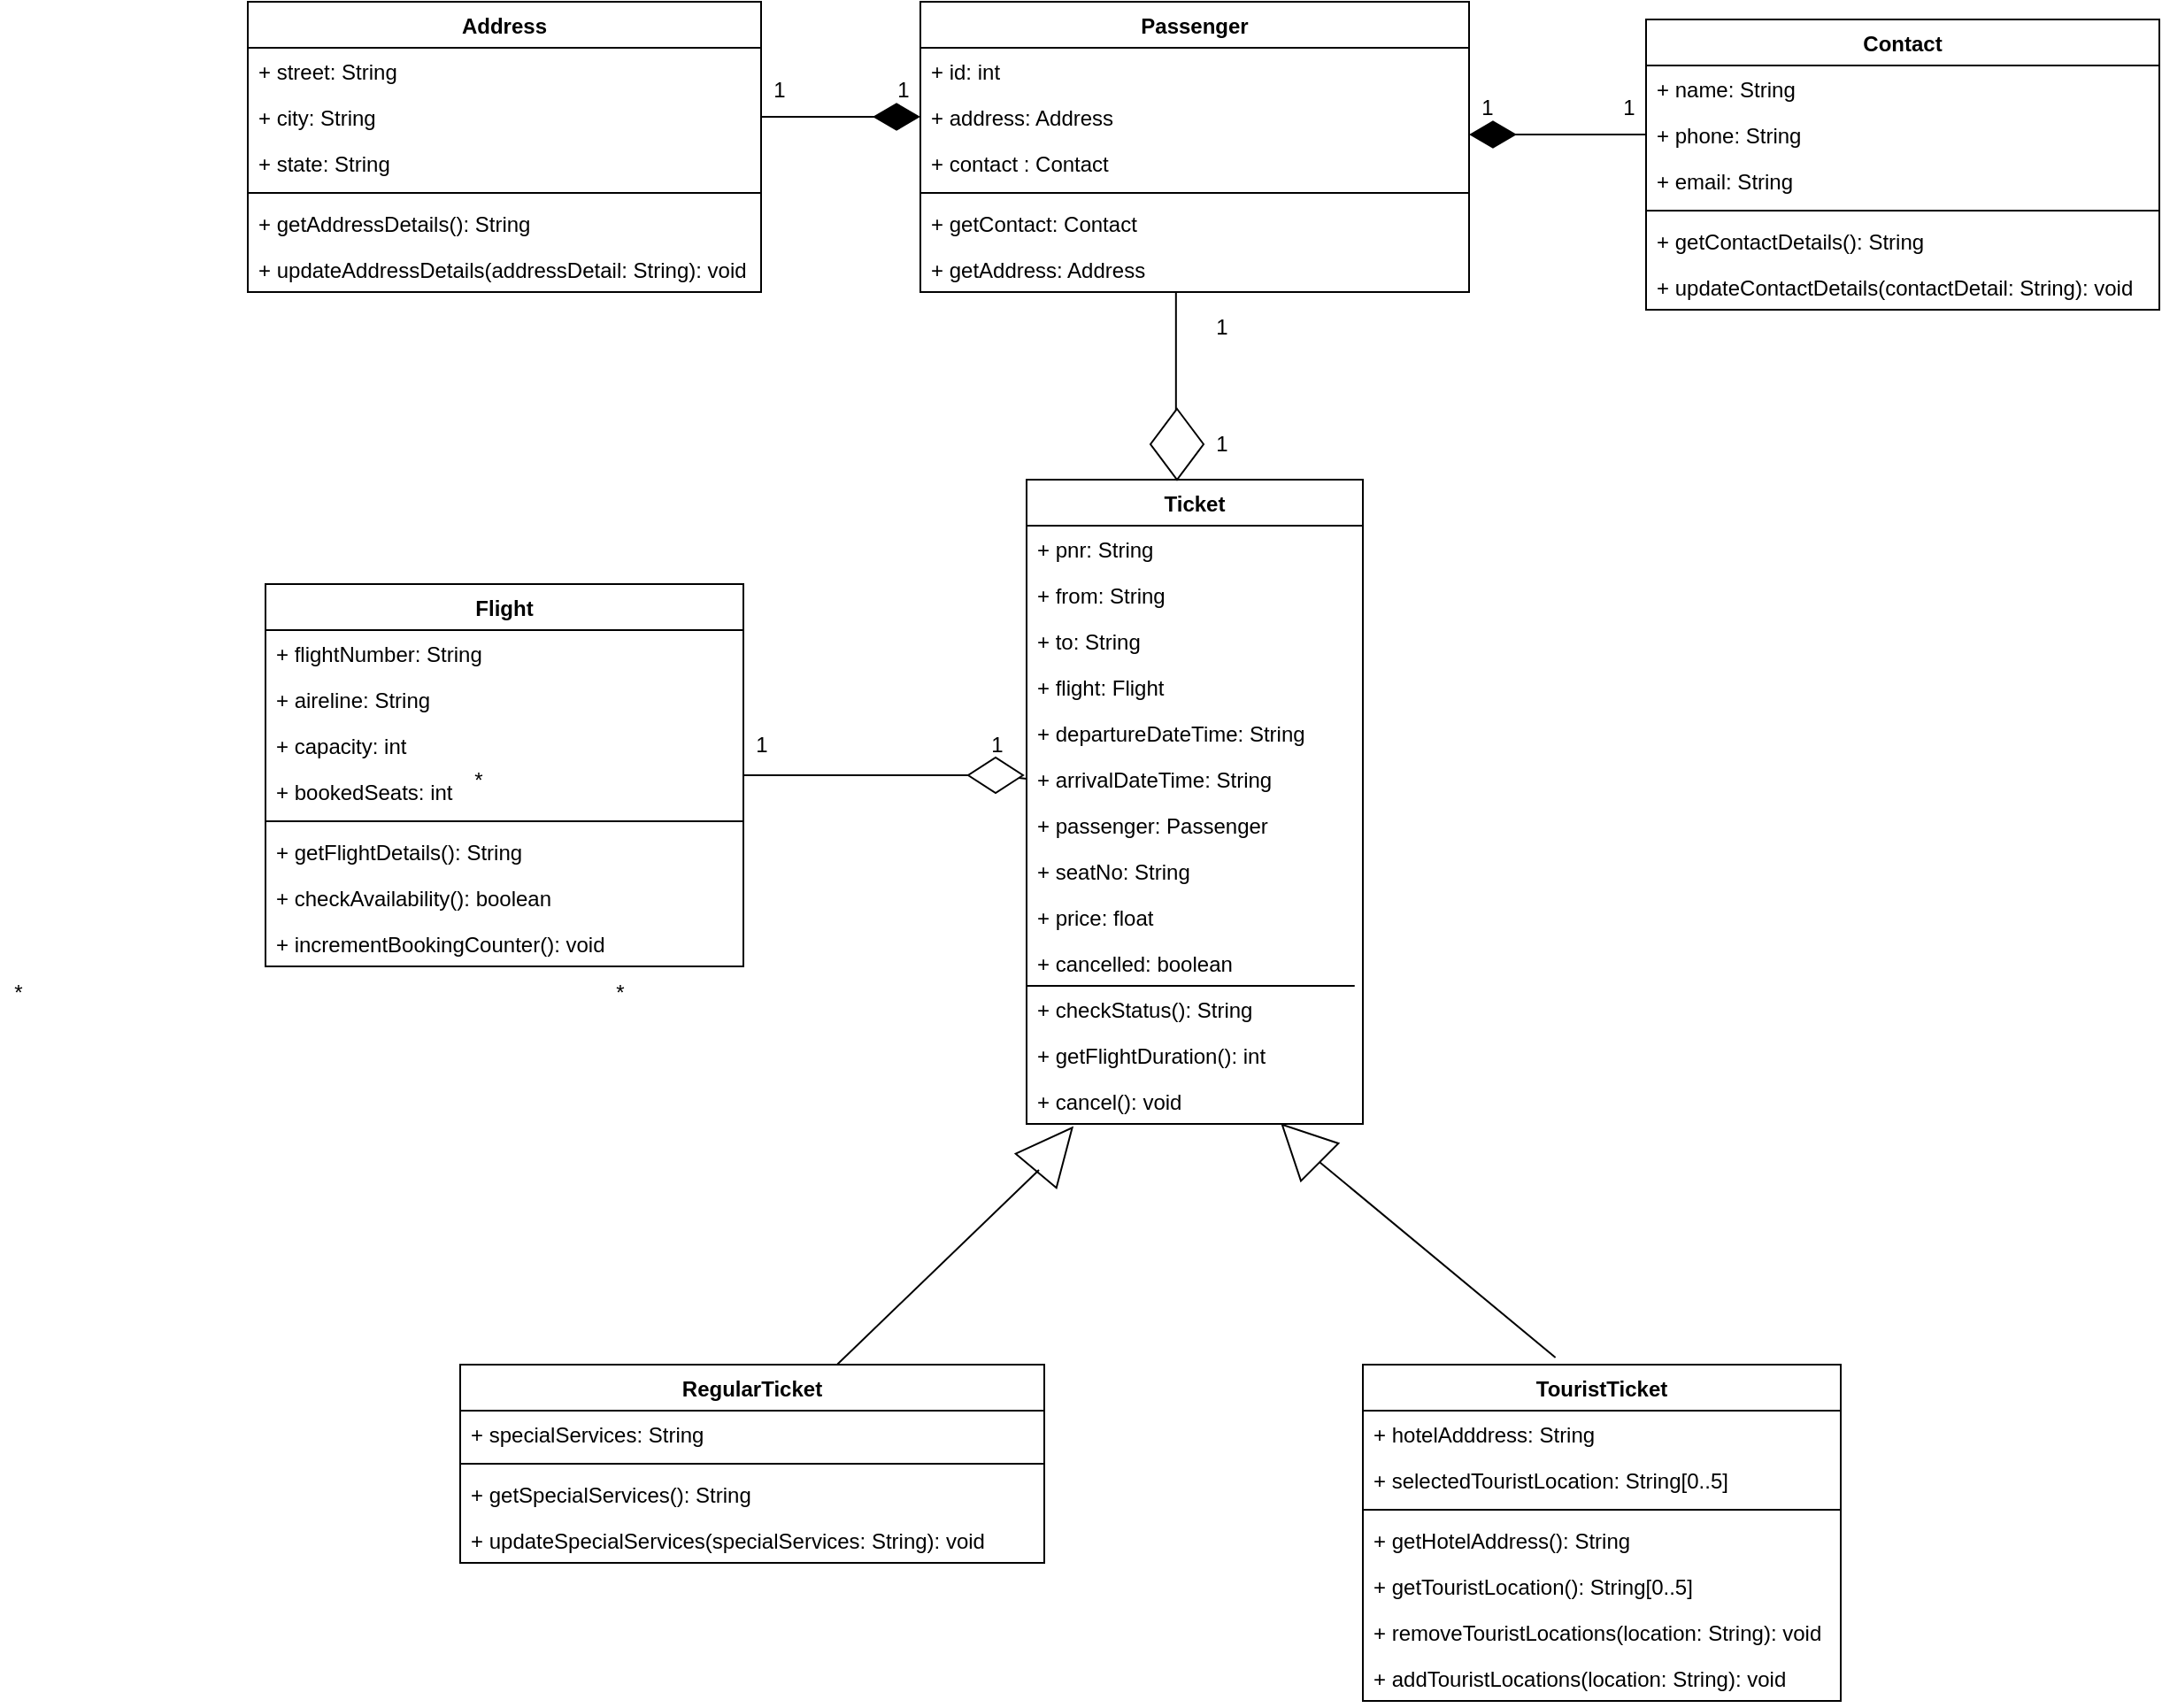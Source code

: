 <mxfile version="14.6.0" type="device"><diagram id="U531J4IuLClMhtPC4fRp" name="Page-1"><mxGraphModel dx="1504" dy="1814" grid="1" gridSize="10" guides="1" tooltips="1" connect="1" arrows="1" fold="1" page="1" pageScale="1" pageWidth="827" pageHeight="1169" math="0" shadow="0"><root><mxCell id="0"/><mxCell id="1" parent="0"/><mxCell id="fbQUe3Yp5nzjCFqMc9XD-2" value="RegularTicket" style="swimlane;fontStyle=1;align=center;verticalAlign=top;childLayout=stackLayout;horizontal=1;startSize=26;horizontalStack=0;resizeParent=1;resizeParentMax=0;resizeLast=0;collapsible=1;marginBottom=0;" parent="1" vertex="1"><mxGeometry x="550" y="490" width="330" height="112" as="geometry"><mxRectangle x="200" y="120" width="80" height="26" as="alternateBounds"/></mxGeometry></mxCell><mxCell id="fbQUe3Yp5nzjCFqMc9XD-11" value="+ specialServices: String" style="text;strokeColor=none;fillColor=none;align=left;verticalAlign=top;spacingLeft=4;spacingRight=4;overflow=hidden;rotatable=0;points=[[0,0.5],[1,0.5]];portConstraint=eastwest;" parent="fbQUe3Yp5nzjCFqMc9XD-2" vertex="1"><mxGeometry y="26" width="330" height="26" as="geometry"/></mxCell><mxCell id="fbQUe3Yp5nzjCFqMc9XD-4" value="" style="line;strokeWidth=1;fillColor=none;align=left;verticalAlign=middle;spacingTop=-1;spacingLeft=3;spacingRight=3;rotatable=0;labelPosition=right;points=[];portConstraint=eastwest;" parent="fbQUe3Yp5nzjCFqMc9XD-2" vertex="1"><mxGeometry y="52" width="330" height="8" as="geometry"/></mxCell><mxCell id="fbQUe3Yp5nzjCFqMc9XD-13" value="+ getSpecialServices(): String" style="text;strokeColor=none;fillColor=none;align=left;verticalAlign=top;spacingLeft=4;spacingRight=4;overflow=hidden;rotatable=0;points=[[0,0.5],[1,0.5]];portConstraint=eastwest;" parent="fbQUe3Yp5nzjCFqMc9XD-2" vertex="1"><mxGeometry y="60" width="330" height="26" as="geometry"/></mxCell><mxCell id="fbQUe3Yp5nzjCFqMc9XD-14" value="+ updateSpecialServices(specialServices: String): void" style="text;strokeColor=none;fillColor=none;align=left;verticalAlign=top;spacingLeft=4;spacingRight=4;overflow=hidden;rotatable=0;points=[[0,0.5],[1,0.5]];portConstraint=eastwest;" parent="fbQUe3Yp5nzjCFqMc9XD-2" vertex="1"><mxGeometry y="86" width="330" height="26" as="geometry"/></mxCell><mxCell id="C2fPwORqapMJ2270VnLa-17" value="*" style="text;html=1;align=center;verticalAlign=middle;resizable=0;points=[];autosize=1;" parent="1" vertex="1"><mxGeometry x="290" y="270" width="20" height="20" as="geometry"/></mxCell><mxCell id="C2fPwORqapMJ2270VnLa-18" value="*" style="text;html=1;align=center;verticalAlign=middle;resizable=0;points=[];autosize=1;" parent="1" vertex="1"><mxGeometry x="630" y="270" width="20" height="20" as="geometry"/></mxCell><mxCell id="C2fPwORqapMJ2270VnLa-19" value="*" style="text;html=1;align=center;verticalAlign=middle;resizable=0;points=[];autosize=1;" parent="1" vertex="1"><mxGeometry x="550" y="150" width="20" height="20" as="geometry"/></mxCell><mxCell id="fbQUe3Yp5nzjCFqMc9XD-28" value="Ticket" style="swimlane;fontStyle=1;align=center;verticalAlign=top;childLayout=stackLayout;horizontal=1;startSize=26;horizontalStack=0;resizeParent=1;resizeParentMax=0;resizeLast=0;collapsible=1;marginBottom=0;" parent="1" vertex="1"><mxGeometry x="870" y="-10" width="190" height="364" as="geometry"><mxRectangle x="200" y="120" width="80" height="26" as="alternateBounds"/></mxGeometry></mxCell><mxCell id="fbQUe3Yp5nzjCFqMc9XD-44" value="+ pnr: String" style="text;strokeColor=none;fillColor=none;align=left;verticalAlign=top;spacingLeft=4;spacingRight=4;overflow=hidden;rotatable=0;points=[[0,0.5],[1,0.5]];portConstraint=eastwest;" parent="fbQUe3Yp5nzjCFqMc9XD-28" vertex="1"><mxGeometry y="26" width="190" height="26" as="geometry"/></mxCell><mxCell id="fbQUe3Yp5nzjCFqMc9XD-46" value="+ from: String" style="text;strokeColor=none;fillColor=none;align=left;verticalAlign=top;spacingLeft=4;spacingRight=4;overflow=hidden;rotatable=0;points=[[0,0.5],[1,0.5]];portConstraint=eastwest;" parent="fbQUe3Yp5nzjCFqMc9XD-28" vertex="1"><mxGeometry y="52" width="190" height="26" as="geometry"/></mxCell><mxCell id="HwSfC-7RBOoew3lXYtMO-12" value="+ to: String" style="text;strokeColor=none;fillColor=none;align=left;verticalAlign=top;spacingLeft=4;spacingRight=4;overflow=hidden;rotatable=0;points=[[0,0.5],[1,0.5]];portConstraint=eastwest;" vertex="1" parent="fbQUe3Yp5nzjCFqMc9XD-28"><mxGeometry y="78" width="190" height="26" as="geometry"/></mxCell><mxCell id="HwSfC-7RBOoew3lXYtMO-13" value="+ flight: Flight" style="text;strokeColor=none;fillColor=none;align=left;verticalAlign=top;spacingLeft=4;spacingRight=4;overflow=hidden;rotatable=0;points=[[0,0.5],[1,0.5]];portConstraint=eastwest;" vertex="1" parent="fbQUe3Yp5nzjCFqMc9XD-28"><mxGeometry y="104" width="190" height="26" as="geometry"/></mxCell><mxCell id="HwSfC-7RBOoew3lXYtMO-14" value="+ departureDateTime: String" style="text;strokeColor=none;fillColor=none;align=left;verticalAlign=top;spacingLeft=4;spacingRight=4;overflow=hidden;rotatable=0;points=[[0,0.5],[1,0.5]];portConstraint=eastwest;" vertex="1" parent="fbQUe3Yp5nzjCFqMc9XD-28"><mxGeometry y="130" width="190" height="26" as="geometry"/></mxCell><mxCell id="HwSfC-7RBOoew3lXYtMO-15" value="+ arrivalDateTime: String" style="text;strokeColor=none;fillColor=none;align=left;verticalAlign=top;spacingLeft=4;spacingRight=4;overflow=hidden;rotatable=0;points=[[0,0.5],[1,0.5]];portConstraint=eastwest;" vertex="1" parent="fbQUe3Yp5nzjCFqMc9XD-28"><mxGeometry y="156" width="190" height="26" as="geometry"/></mxCell><mxCell id="fbQUe3Yp5nzjCFqMc9XD-45" value="+ passenger: Passenger" style="text;strokeColor=none;fillColor=none;align=left;verticalAlign=top;spacingLeft=4;spacingRight=4;overflow=hidden;rotatable=0;points=[[0,0.5],[1,0.5]];portConstraint=eastwest;" parent="fbQUe3Yp5nzjCFqMc9XD-28" vertex="1"><mxGeometry y="182" width="190" height="26" as="geometry"/></mxCell><mxCell id="HwSfC-7RBOoew3lXYtMO-16" value="+ seatNo: String" style="text;strokeColor=none;fillColor=none;align=left;verticalAlign=top;spacingLeft=4;spacingRight=4;overflow=hidden;rotatable=0;points=[[0,0.5],[1,0.5]];portConstraint=eastwest;" vertex="1" parent="fbQUe3Yp5nzjCFqMc9XD-28"><mxGeometry y="208" width="190" height="26" as="geometry"/></mxCell><mxCell id="HwSfC-7RBOoew3lXYtMO-17" value="+ price: float" style="text;strokeColor=none;fillColor=none;align=left;verticalAlign=top;spacingLeft=4;spacingRight=4;overflow=hidden;rotatable=0;points=[[0,0.5],[1,0.5]];portConstraint=eastwest;" vertex="1" parent="fbQUe3Yp5nzjCFqMc9XD-28"><mxGeometry y="234" width="190" height="26" as="geometry"/></mxCell><mxCell id="HwSfC-7RBOoew3lXYtMO-20" value="+ cancelled: boolean" style="text;strokeColor=none;fillColor=none;align=left;verticalAlign=top;spacingLeft=4;spacingRight=4;overflow=hidden;rotatable=0;points=[[0,0.5],[1,0.5]];portConstraint=eastwest;" vertex="1" parent="fbQUe3Yp5nzjCFqMc9XD-28"><mxGeometry y="260" width="190" height="26" as="geometry"/></mxCell><mxCell id="HwSfC-7RBOoew3lXYtMO-21" value="+ checkStatus(): String" style="text;strokeColor=none;fillColor=none;align=left;verticalAlign=top;spacingLeft=4;spacingRight=4;overflow=hidden;rotatable=0;points=[[0,0.5],[1,0.5]];portConstraint=eastwest;" vertex="1" parent="fbQUe3Yp5nzjCFqMc9XD-28"><mxGeometry y="286" width="190" height="26" as="geometry"/></mxCell><mxCell id="HwSfC-7RBOoew3lXYtMO-26" value="" style="endArrow=none;html=1;" edge="1" parent="fbQUe3Yp5nzjCFqMc9XD-28" source="HwSfC-7RBOoew3lXYtMO-21"><mxGeometry width="50" height="50" relative="1" as="geometry"><mxPoint x="80" y="336" as="sourcePoint"/><mxPoint x="130" y="286" as="targetPoint"/><Array as="points"><mxPoint y="286"/><mxPoint x="190" y="286"/></Array></mxGeometry></mxCell><mxCell id="HwSfC-7RBOoew3lXYtMO-24" value="+ getFlightDuration(): int" style="text;strokeColor=none;fillColor=none;align=left;verticalAlign=top;spacingLeft=4;spacingRight=4;overflow=hidden;rotatable=0;points=[[0,0.5],[1,0.5]];portConstraint=eastwest;" vertex="1" parent="fbQUe3Yp5nzjCFqMc9XD-28"><mxGeometry y="312" width="190" height="26" as="geometry"/></mxCell><mxCell id="HwSfC-7RBOoew3lXYtMO-25" value="+ cancel(): void" style="text;strokeColor=none;fillColor=none;align=left;verticalAlign=top;spacingLeft=4;spacingRight=4;overflow=hidden;rotatable=0;points=[[0,0.5],[1,0.5]];portConstraint=eastwest;" vertex="1" parent="fbQUe3Yp5nzjCFqMc9XD-28"><mxGeometry y="338" width="190" height="26" as="geometry"/></mxCell><mxCell id="C2fPwORqapMJ2270VnLa-21" value="Passenger" style="swimlane;fontStyle=1;align=center;verticalAlign=top;childLayout=stackLayout;horizontal=1;startSize=26;horizontalStack=0;resizeParent=1;resizeParentMax=0;resizeLast=0;collapsible=1;marginBottom=0;" parent="1" vertex="1"><mxGeometry x="810" y="-280" width="310" height="164" as="geometry"><mxRectangle x="200" y="120" width="80" height="26" as="alternateBounds"/></mxGeometry></mxCell><mxCell id="C2fPwORqapMJ2270VnLa-22" value="+ id: int" style="text;strokeColor=none;fillColor=none;align=left;verticalAlign=top;spacingLeft=4;spacingRight=4;overflow=hidden;rotatable=0;points=[[0,0.5],[1,0.5]];portConstraint=eastwest;" parent="C2fPwORqapMJ2270VnLa-21" vertex="1"><mxGeometry y="26" width="310" height="26" as="geometry"/></mxCell><mxCell id="C2fPwORqapMJ2270VnLa-60" value="+ address: Address" style="text;strokeColor=none;fillColor=none;align=left;verticalAlign=top;spacingLeft=4;spacingRight=4;overflow=hidden;rotatable=0;points=[[0,0.5],[1,0.5]];portConstraint=eastwest;" parent="C2fPwORqapMJ2270VnLa-21" vertex="1"><mxGeometry y="52" width="310" height="26" as="geometry"/></mxCell><mxCell id="C2fPwORqapMJ2270VnLa-25" value="+ contact : Contact" style="text;strokeColor=none;fillColor=none;align=left;verticalAlign=top;spacingLeft=4;spacingRight=4;overflow=hidden;rotatable=0;points=[[0,0.5],[1,0.5]];portConstraint=eastwest;" parent="C2fPwORqapMJ2270VnLa-21" vertex="1"><mxGeometry y="78" width="310" height="26" as="geometry"/></mxCell><mxCell id="C2fPwORqapMJ2270VnLa-30" value="" style="line;strokeWidth=1;fillColor=none;align=left;verticalAlign=middle;spacingTop=-1;spacingLeft=3;spacingRight=3;rotatable=0;labelPosition=right;points=[];portConstraint=eastwest;" parent="C2fPwORqapMJ2270VnLa-21" vertex="1"><mxGeometry y="104" width="310" height="8" as="geometry"/></mxCell><mxCell id="C2fPwORqapMJ2270VnLa-31" value="+ getContact: Contact" style="text;strokeColor=none;fillColor=none;align=left;verticalAlign=top;spacingLeft=4;spacingRight=4;overflow=hidden;rotatable=0;points=[[0,0.5],[1,0.5]];portConstraint=eastwest;" parent="C2fPwORqapMJ2270VnLa-21" vertex="1"><mxGeometry y="112" width="310" height="26" as="geometry"/></mxCell><mxCell id="C2fPwORqapMJ2270VnLa-33" value="+ getAddress: Address" style="text;strokeColor=none;fillColor=none;align=left;verticalAlign=top;spacingLeft=4;spacingRight=4;overflow=hidden;rotatable=0;points=[[0,0.5],[1,0.5]];portConstraint=eastwest;" parent="C2fPwORqapMJ2270VnLa-21" vertex="1"><mxGeometry y="138" width="310" height="26" as="geometry"/></mxCell><mxCell id="fbQUe3Yp5nzjCFqMc9XD-47" value="Flight" style="swimlane;fontStyle=1;align=center;verticalAlign=top;childLayout=stackLayout;horizontal=1;startSize=26;horizontalStack=0;resizeParent=1;resizeParentMax=0;resizeLast=0;collapsible=1;marginBottom=0;" parent="1" vertex="1"><mxGeometry x="440" y="49" width="270" height="216" as="geometry"><mxRectangle x="200" y="120" width="80" height="26" as="alternateBounds"/></mxGeometry></mxCell><mxCell id="fbQUe3Yp5nzjCFqMc9XD-55" value="+ flightNumber: String" style="text;strokeColor=none;fillColor=none;align=left;verticalAlign=top;spacingLeft=4;spacingRight=4;overflow=hidden;rotatable=0;points=[[0,0.5],[1,0.5]];portConstraint=eastwest;" parent="fbQUe3Yp5nzjCFqMc9XD-47" vertex="1"><mxGeometry y="26" width="270" height="26" as="geometry"/></mxCell><mxCell id="fbQUe3Yp5nzjCFqMc9XD-63" value="+ aireline: String" style="text;strokeColor=none;fillColor=none;align=left;verticalAlign=top;spacingLeft=4;spacingRight=4;overflow=hidden;rotatable=0;points=[[0,0.5],[1,0.5]];portConstraint=eastwest;" parent="fbQUe3Yp5nzjCFqMc9XD-47" vertex="1"><mxGeometry y="52" width="270" height="26" as="geometry"/></mxCell><mxCell id="fbQUe3Yp5nzjCFqMc9XD-64" value="+ capacity: int" style="text;strokeColor=none;fillColor=none;align=left;verticalAlign=top;spacingLeft=4;spacingRight=4;overflow=hidden;rotatable=0;points=[[0,0.5],[1,0.5]];portConstraint=eastwest;" parent="fbQUe3Yp5nzjCFqMc9XD-47" vertex="1"><mxGeometry y="78" width="270" height="26" as="geometry"/></mxCell><mxCell id="C2fPwORqapMJ2270VnLa-12" value="+ bookedSeats: int" style="text;strokeColor=none;fillColor=none;align=left;verticalAlign=top;spacingLeft=4;spacingRight=4;overflow=hidden;rotatable=0;points=[[0,0.5],[1,0.5]];portConstraint=eastwest;" parent="fbQUe3Yp5nzjCFqMc9XD-47" vertex="1"><mxGeometry y="104" width="270" height="26" as="geometry"/></mxCell><mxCell id="fbQUe3Yp5nzjCFqMc9XD-56" value="" style="line;strokeWidth=1;fillColor=none;align=left;verticalAlign=middle;spacingTop=-1;spacingLeft=3;spacingRight=3;rotatable=0;labelPosition=right;points=[];portConstraint=eastwest;" parent="fbQUe3Yp5nzjCFqMc9XD-47" vertex="1"><mxGeometry y="130" width="270" height="8" as="geometry"/></mxCell><mxCell id="fbQUe3Yp5nzjCFqMc9XD-61" value="+ getFlightDetails(): String" style="text;strokeColor=none;fillColor=none;align=left;verticalAlign=top;spacingLeft=4;spacingRight=4;overflow=hidden;rotatable=0;points=[[0,0.5],[1,0.5]];portConstraint=eastwest;" parent="fbQUe3Yp5nzjCFqMc9XD-47" vertex="1"><mxGeometry y="138" width="270" height="26" as="geometry"/></mxCell><mxCell id="fbQUe3Yp5nzjCFqMc9XD-65" value="+ checkAvailability(): boolean" style="text;strokeColor=none;fillColor=none;align=left;verticalAlign=top;spacingLeft=4;spacingRight=4;overflow=hidden;rotatable=0;points=[[0,0.5],[1,0.5]];portConstraint=eastwest;" parent="fbQUe3Yp5nzjCFqMc9XD-47" vertex="1"><mxGeometry y="164" width="270" height="26" as="geometry"/></mxCell><mxCell id="fbQUe3Yp5nzjCFqMc9XD-66" value="+ incrementBookingCounter(): void" style="text;strokeColor=none;fillColor=none;align=left;verticalAlign=top;spacingLeft=4;spacingRight=4;overflow=hidden;rotatable=0;points=[[0,0.5],[1,0.5]];portConstraint=eastwest;" parent="fbQUe3Yp5nzjCFqMc9XD-47" vertex="1"><mxGeometry y="190" width="270" height="26" as="geometry"/></mxCell><mxCell id="C2fPwORqapMJ2270VnLa-52" value="Address" style="swimlane;fontStyle=1;align=center;verticalAlign=top;childLayout=stackLayout;horizontal=1;startSize=26;horizontalStack=0;resizeParent=1;resizeParentMax=0;resizeLast=0;collapsible=1;marginBottom=0;" parent="1" vertex="1"><mxGeometry x="430" y="-280" width="290" height="164" as="geometry"><mxRectangle x="200" y="120" width="80" height="26" as="alternateBounds"/></mxGeometry></mxCell><mxCell id="C2fPwORqapMJ2270VnLa-26" value="+ street: String" style="text;strokeColor=none;fillColor=none;align=left;verticalAlign=top;spacingLeft=4;spacingRight=4;overflow=hidden;rotatable=0;points=[[0,0.5],[1,0.5]];portConstraint=eastwest;" parent="C2fPwORqapMJ2270VnLa-52" vertex="1"><mxGeometry y="26" width="290" height="26" as="geometry"/></mxCell><mxCell id="C2fPwORqapMJ2270VnLa-27" value="+ city: String" style="text;strokeColor=none;fillColor=none;align=left;verticalAlign=top;spacingLeft=4;spacingRight=4;overflow=hidden;rotatable=0;points=[[0,0.5],[1,0.5]];portConstraint=eastwest;" parent="C2fPwORqapMJ2270VnLa-52" vertex="1"><mxGeometry y="52" width="290" height="26" as="geometry"/></mxCell><mxCell id="C2fPwORqapMJ2270VnLa-28" value="+ state: String" style="text;strokeColor=none;fillColor=none;align=left;verticalAlign=top;spacingLeft=4;spacingRight=4;overflow=hidden;rotatable=0;points=[[0,0.5],[1,0.5]];portConstraint=eastwest;" parent="C2fPwORqapMJ2270VnLa-52" vertex="1"><mxGeometry y="78" width="290" height="26" as="geometry"/></mxCell><mxCell id="C2fPwORqapMJ2270VnLa-54" value="" style="line;strokeWidth=1;fillColor=none;align=left;verticalAlign=middle;spacingTop=-1;spacingLeft=3;spacingRight=3;rotatable=0;labelPosition=right;points=[];portConstraint=eastwest;" parent="C2fPwORqapMJ2270VnLa-52" vertex="1"><mxGeometry y="104" width="290" height="8" as="geometry"/></mxCell><mxCell id="C2fPwORqapMJ2270VnLa-32" value="+ getAddressDetails(): String" style="text;strokeColor=none;fillColor=none;align=left;verticalAlign=top;spacingLeft=4;spacingRight=4;overflow=hidden;rotatable=0;points=[[0,0.5],[1,0.5]];portConstraint=eastwest;" parent="C2fPwORqapMJ2270VnLa-52" vertex="1"><mxGeometry y="112" width="290" height="26" as="geometry"/></mxCell><mxCell id="C2fPwORqapMJ2270VnLa-34" value="+ updateAddressDetails(addressDetail: String): void" style="text;strokeColor=none;fillColor=none;align=left;verticalAlign=top;spacingLeft=4;spacingRight=4;overflow=hidden;rotatable=0;points=[[0,0.5],[1,0.5]];portConstraint=eastwest;" parent="C2fPwORqapMJ2270VnLa-52" vertex="1"><mxGeometry y="138" width="290" height="26" as="geometry"/></mxCell><mxCell id="C2fPwORqapMJ2270VnLa-57" value="" style="endArrow=diamondThin;endFill=1;endSize=24;html=1;exitX=1;exitY=0.5;exitDx=0;exitDy=0;entryX=0;entryY=0.5;entryDx=0;entryDy=0;" parent="1" source="C2fPwORqapMJ2270VnLa-27" target="C2fPwORqapMJ2270VnLa-60" edge="1"><mxGeometry width="160" relative="1" as="geometry"><mxPoint x="560" y="-50" as="sourcePoint"/><mxPoint x="720" y="-50" as="targetPoint"/></mxGeometry></mxCell><mxCell id="C2fPwORqapMJ2270VnLa-58" value="1" style="text;html=1;align=center;verticalAlign=middle;resizable=0;points=[];autosize=1;" parent="1" vertex="1"><mxGeometry x="720" y="-240" width="20" height="20" as="geometry"/></mxCell><mxCell id="C2fPwORqapMJ2270VnLa-59" value="1" style="text;html=1;align=center;verticalAlign=middle;resizable=0;points=[];autosize=1;" parent="1" vertex="1"><mxGeometry x="790" y="-240" width="20" height="20" as="geometry"/></mxCell><mxCell id="HwSfC-7RBOoew3lXYtMO-1" value="Contact" style="swimlane;fontStyle=1;align=center;verticalAlign=top;childLayout=stackLayout;horizontal=1;startSize=26;horizontalStack=0;resizeParent=1;resizeParentMax=0;resizeLast=0;collapsible=1;marginBottom=0;" vertex="1" parent="1"><mxGeometry x="1220" y="-270" width="290" height="164" as="geometry"><mxRectangle x="200" y="120" width="80" height="26" as="alternateBounds"/></mxGeometry></mxCell><mxCell id="HwSfC-7RBOoew3lXYtMO-2" value="+ name: String" style="text;strokeColor=none;fillColor=none;align=left;verticalAlign=top;spacingLeft=4;spacingRight=4;overflow=hidden;rotatable=0;points=[[0,0.5],[1,0.5]];portConstraint=eastwest;" vertex="1" parent="HwSfC-7RBOoew3lXYtMO-1"><mxGeometry y="26" width="290" height="26" as="geometry"/></mxCell><mxCell id="HwSfC-7RBOoew3lXYtMO-3" value="+ phone: String" style="text;strokeColor=none;fillColor=none;align=left;verticalAlign=top;spacingLeft=4;spacingRight=4;overflow=hidden;rotatable=0;points=[[0,0.5],[1,0.5]];portConstraint=eastwest;" vertex="1" parent="HwSfC-7RBOoew3lXYtMO-1"><mxGeometry y="52" width="290" height="26" as="geometry"/></mxCell><mxCell id="HwSfC-7RBOoew3lXYtMO-4" value="+ email: String" style="text;strokeColor=none;fillColor=none;align=left;verticalAlign=top;spacingLeft=4;spacingRight=4;overflow=hidden;rotatable=0;points=[[0,0.5],[1,0.5]];portConstraint=eastwest;" vertex="1" parent="HwSfC-7RBOoew3lXYtMO-1"><mxGeometry y="78" width="290" height="26" as="geometry"/></mxCell><mxCell id="HwSfC-7RBOoew3lXYtMO-5" value="" style="line;strokeWidth=1;fillColor=none;align=left;verticalAlign=middle;spacingTop=-1;spacingLeft=3;spacingRight=3;rotatable=0;labelPosition=right;points=[];portConstraint=eastwest;" vertex="1" parent="HwSfC-7RBOoew3lXYtMO-1"><mxGeometry y="104" width="290" height="8" as="geometry"/></mxCell><mxCell id="HwSfC-7RBOoew3lXYtMO-6" value="+ getContactDetails(): String" style="text;strokeColor=none;fillColor=none;align=left;verticalAlign=top;spacingLeft=4;spacingRight=4;overflow=hidden;rotatable=0;points=[[0,0.5],[1,0.5]];portConstraint=eastwest;" vertex="1" parent="HwSfC-7RBOoew3lXYtMO-1"><mxGeometry y="112" width="290" height="26" as="geometry"/></mxCell><mxCell id="HwSfC-7RBOoew3lXYtMO-7" value="+ updateContactDetails(contactDetail: String): void" style="text;strokeColor=none;fillColor=none;align=left;verticalAlign=top;spacingLeft=4;spacingRight=4;overflow=hidden;rotatable=0;points=[[0,0.5],[1,0.5]];portConstraint=eastwest;" vertex="1" parent="HwSfC-7RBOoew3lXYtMO-1"><mxGeometry y="138" width="290" height="26" as="geometry"/></mxCell><mxCell id="HwSfC-7RBOoew3lXYtMO-8" value="" style="endArrow=diamondThin;endFill=1;endSize=24;html=1;exitX=0;exitY=0.5;exitDx=0;exitDy=0;" edge="1" parent="1" source="HwSfC-7RBOoew3lXYtMO-3"><mxGeometry width="160" relative="1" as="geometry"><mxPoint x="1160" y="-230" as="sourcePoint"/><mxPoint x="1120" y="-205" as="targetPoint"/><Array as="points"/></mxGeometry></mxCell><mxCell id="HwSfC-7RBOoew3lXYtMO-9" value="1" style="text;html=1;align=center;verticalAlign=middle;resizable=0;points=[];autosize=1;strokeColor=none;" vertex="1" parent="1"><mxGeometry x="1200" y="-230" width="20" height="20" as="geometry"/></mxCell><mxCell id="HwSfC-7RBOoew3lXYtMO-10" value="1" style="text;html=1;align=center;verticalAlign=middle;resizable=0;points=[];autosize=1;strokeColor=none;" vertex="1" parent="1"><mxGeometry x="1120" y="-230" width="20" height="20" as="geometry"/></mxCell><mxCell id="HwSfC-7RBOoew3lXYtMO-31" value="" style="endArrow=none;html=1;" edge="1" parent="1"><mxGeometry width="50" height="50" relative="1" as="geometry"><mxPoint x="954.41" y="-60" as="sourcePoint"/><mxPoint x="954.41" y="-116" as="targetPoint"/><Array as="points"><mxPoint x="954.41" y="-40"/></Array></mxGeometry></mxCell><mxCell id="HwSfC-7RBOoew3lXYtMO-32" value="" style="rhombus;whiteSpace=wrap;html=1;" vertex="1" parent="1"><mxGeometry x="940" y="-50" width="30" height="40" as="geometry"/></mxCell><mxCell id="HwSfC-7RBOoew3lXYtMO-33" value="1" style="text;html=1;align=center;verticalAlign=middle;resizable=0;points=[];autosize=1;strokeColor=none;" vertex="1" parent="1"><mxGeometry x="970" y="-106" width="20" height="20" as="geometry"/></mxCell><mxCell id="HwSfC-7RBOoew3lXYtMO-34" value="1" style="text;html=1;align=center;verticalAlign=middle;resizable=0;points=[];autosize=1;strokeColor=none;" vertex="1" parent="1"><mxGeometry x="970" y="-40" width="20" height="20" as="geometry"/></mxCell><mxCell id="HwSfC-7RBOoew3lXYtMO-38" value="" style="endArrow=none;html=1;entryX=0;entryY=0.5;entryDx=0;entryDy=0;startArrow=none;" edge="1" parent="1" source="HwSfC-7RBOoew3lXYtMO-39" target="HwSfC-7RBOoew3lXYtMO-15"><mxGeometry width="50" height="50" relative="1" as="geometry"><mxPoint x="710" y="159" as="sourcePoint"/><mxPoint x="820" y="155" as="targetPoint"/></mxGeometry></mxCell><mxCell id="HwSfC-7RBOoew3lXYtMO-39" value="" style="rhombus;whiteSpace=wrap;html=1;rotation=90;" vertex="1" parent="1"><mxGeometry x="842.5" y="141.5" width="20" height="31" as="geometry"/></mxCell><mxCell id="HwSfC-7RBOoew3lXYtMO-41" value="" style="endArrow=none;html=1;entryX=0.5;entryY=1;entryDx=0;entryDy=0;" edge="1" parent="1" target="HwSfC-7RBOoew3lXYtMO-39"><mxGeometry width="50" height="50" relative="1" as="geometry"><mxPoint x="710" y="157" as="sourcePoint"/><mxPoint x="860" y="159" as="targetPoint"/></mxGeometry></mxCell><mxCell id="HwSfC-7RBOoew3lXYtMO-43" value="1" style="text;html=1;align=center;verticalAlign=middle;resizable=0;points=[];autosize=1;strokeColor=none;" vertex="1" parent="1"><mxGeometry x="710" y="130" width="20" height="20" as="geometry"/></mxCell><mxCell id="HwSfC-7RBOoew3lXYtMO-45" value="1" style="text;html=1;align=center;verticalAlign=middle;resizable=0;points=[];autosize=1;strokeColor=none;" vertex="1" parent="1"><mxGeometry x="842.5" y="130" width="20" height="20" as="geometry"/></mxCell><mxCell id="HwSfC-7RBOoew3lXYtMO-46" value="TouristTicket" style="swimlane;fontStyle=1;align=center;verticalAlign=top;childLayout=stackLayout;horizontal=1;startSize=26;horizontalStack=0;resizeParent=1;resizeParentMax=0;resizeLast=0;collapsible=1;marginBottom=0;" vertex="1" parent="1"><mxGeometry x="1060" y="490" width="270" height="190" as="geometry"><mxRectangle x="200" y="120" width="80" height="26" as="alternateBounds"/></mxGeometry></mxCell><mxCell id="HwSfC-7RBOoew3lXYtMO-49" value="+ hotelAdddress: String" style="text;strokeColor=none;fillColor=none;align=left;verticalAlign=top;spacingLeft=4;spacingRight=4;overflow=hidden;rotatable=0;points=[[0,0.5],[1,0.5]];portConstraint=eastwest;" vertex="1" parent="HwSfC-7RBOoew3lXYtMO-46"><mxGeometry y="26" width="270" height="26" as="geometry"/></mxCell><mxCell id="HwSfC-7RBOoew3lXYtMO-50" value="+ selectedTouristLocation: String[0..5]" style="text;strokeColor=none;fillColor=none;align=left;verticalAlign=top;spacingLeft=4;spacingRight=4;overflow=hidden;rotatable=0;points=[[0,0.5],[1,0.5]];portConstraint=eastwest;" vertex="1" parent="HwSfC-7RBOoew3lXYtMO-46"><mxGeometry y="52" width="270" height="26" as="geometry"/></mxCell><mxCell id="HwSfC-7RBOoew3lXYtMO-51" value="" style="line;strokeWidth=1;fillColor=none;align=left;verticalAlign=middle;spacingTop=-1;spacingLeft=3;spacingRight=3;rotatable=0;labelPosition=right;points=[];portConstraint=eastwest;" vertex="1" parent="HwSfC-7RBOoew3lXYtMO-46"><mxGeometry y="78" width="270" height="8" as="geometry"/></mxCell><mxCell id="HwSfC-7RBOoew3lXYtMO-52" value="+ getHotelAddress(): String" style="text;strokeColor=none;fillColor=none;align=left;verticalAlign=top;spacingLeft=4;spacingRight=4;overflow=hidden;rotatable=0;points=[[0,0.5],[1,0.5]];portConstraint=eastwest;" vertex="1" parent="HwSfC-7RBOoew3lXYtMO-46"><mxGeometry y="86" width="270" height="26" as="geometry"/></mxCell><mxCell id="HwSfC-7RBOoew3lXYtMO-53" value="+ getTouristLocation(): String[0..5]" style="text;strokeColor=none;fillColor=none;align=left;verticalAlign=top;spacingLeft=4;spacingRight=4;overflow=hidden;rotatable=0;points=[[0,0.5],[1,0.5]];portConstraint=eastwest;" vertex="1" parent="HwSfC-7RBOoew3lXYtMO-46"><mxGeometry y="112" width="270" height="26" as="geometry"/></mxCell><mxCell id="HwSfC-7RBOoew3lXYtMO-54" value="+ removeTouristLocations(location: String): void" style="text;strokeColor=none;fillColor=none;align=left;verticalAlign=top;spacingLeft=4;spacingRight=4;overflow=hidden;rotatable=0;points=[[0,0.5],[1,0.5]];portConstraint=eastwest;" vertex="1" parent="HwSfC-7RBOoew3lXYtMO-46"><mxGeometry y="138" width="270" height="26" as="geometry"/></mxCell><mxCell id="HwSfC-7RBOoew3lXYtMO-55" value="+ addTouristLocations(location: String): void" style="text;strokeColor=none;fillColor=none;align=left;verticalAlign=top;spacingLeft=4;spacingRight=4;overflow=hidden;rotatable=0;points=[[0,0.5],[1,0.5]];portConstraint=eastwest;" vertex="1" parent="HwSfC-7RBOoew3lXYtMO-46"><mxGeometry y="164" width="270" height="26" as="geometry"/></mxCell><mxCell id="HwSfC-7RBOoew3lXYtMO-57" value="" style="triangle;whiteSpace=wrap;html=1;rotation=-50;" vertex="1" parent="1"><mxGeometry x="869.68" y="353.31" width="31.79" height="30" as="geometry"/></mxCell><mxCell id="HwSfC-7RBOoew3lXYtMO-59" value="" style="endArrow=none;html=1;exitX=0.646;exitY=-0.002;exitDx=0;exitDy=0;exitPerimeter=0;" edge="1" parent="1" source="fbQUe3Yp5nzjCFqMc9XD-2"><mxGeometry width="50" height="50" relative="1" as="geometry"><mxPoint x="827" y="430" as="sourcePoint"/><mxPoint x="877" y="380" as="targetPoint"/></mxGeometry></mxCell><mxCell id="HwSfC-7RBOoew3lXYtMO-60" value="" style="triangle;whiteSpace=wrap;html=1;rotation=-135;" vertex="1" parent="1"><mxGeometry x="1010" y="350" width="30" height="30" as="geometry"/></mxCell><mxCell id="HwSfC-7RBOoew3lXYtMO-61" value="" style="endArrow=none;html=1;entryX=0;entryY=0.5;entryDx=0;entryDy=0;exitX=0.403;exitY=-0.021;exitDx=0;exitDy=0;exitPerimeter=0;" edge="1" parent="1" source="HwSfC-7RBOoew3lXYtMO-46" target="HwSfC-7RBOoew3lXYtMO-60"><mxGeometry width="50" height="50" relative="1" as="geometry"><mxPoint x="1170" y="480" as="sourcePoint"/><mxPoint x="1060" y="390" as="targetPoint"/></mxGeometry></mxCell></root></mxGraphModel></diagram></mxfile>